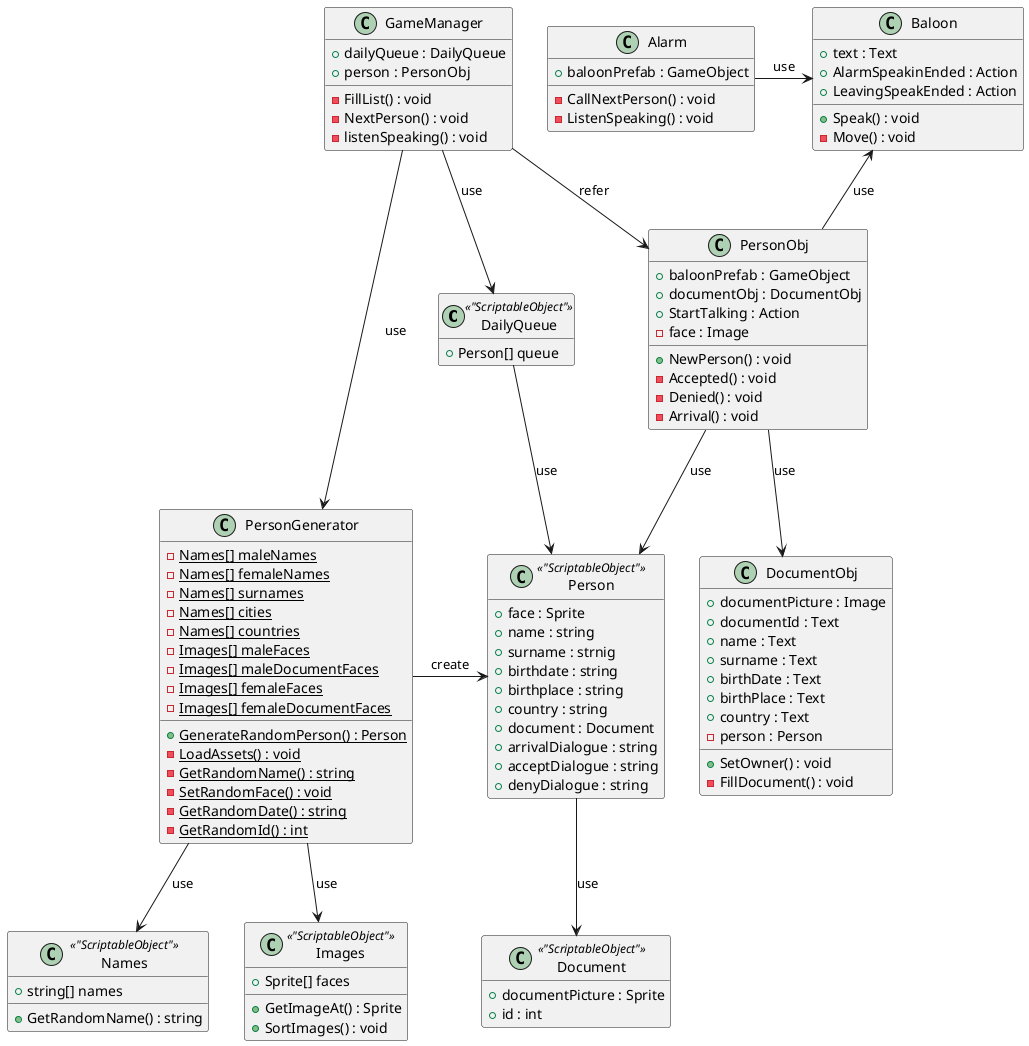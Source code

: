 @startuml
hide empty fields
hide empty methods

class DailyQueue << "ScriptableObject" >>
{
    + Person[] queue
}

class Document << "ScriptableObject" >>
{
    + documentPicture : Sprite
    + id : int
}

Class Person << "ScriptableObject" >>
{
	+ face : Sprite
	+ name : string
	+ surname : strnig
	+ birthdate : string
	+ birthplace : string
	+ country : string
	+ document : Document	
	+ arrivalDialogue : string
	+ acceptDialogue : string
	+ denyDialogue : string
}

Class Names << "ScriptableObject" >>
{
    + string[] names
    
    + GetRandomName() : string
}

Class Images << "ScriptableObject" >>
{
    + Sprite[] faces
    
    + GetImageAt() : Sprite
    + SortImages() : void
}

Class GameManager
{
    + dailyQueue : DailyQueue
    + person : PersonObj
    
    - FillList() : void
    - NextPerson() : void
    - listenSpeaking() : void
}

Class Alarm
{
    + baloonPrefab : GameObject
    - CallNextPerson() : void
    - ListenSpeaking() : void
}

Class Baloon
{
    + text : Text
    + AlarmSpeakinEnded : Action
    + LeavingSpeakEnded : Action

    + Speak() : void
    - Move() : void
}

Class DocumentObj
{
    + documentPicture : Image
    + documentId : Text
    + name : Text
    + surname : Text
    + birthDate : Text
    + birthPlace : Text
    + country : Text
    - person : Person
    
    + SetOwner() : void
    - FillDocument() : void
}

Class PersonObj
{
    + baloonPrefab : GameObject
    + documentObj : DocumentObj
    + StartTalking : Action
    - face : Image
    
    + NewPerson() : void
    - Accepted() : void
    - Denied() : void
    - Arrival() : void    
}

Class PersonGenerator
{
    {static} - Names[] maleNames
    {static} - Names[] femaleNames
    {static} - Names[] surnames
    {static} - Names[] cities
    {static} - Names[] countries
    {static} - Images[] maleFaces
    {static} - Images[] maleDocumentFaces
    {static} - Images[] femaleFaces
    {static} - Images[] femaleDocumentFaces
    
    {static} + GenerateRandomPerson() : Person
    {static} - LoadAssets() : void
    {static} - GetRandomName() : string
    {static} - SetRandomFace() : void
    {static} - GetRandomDate() : string
    {static} - GetRandomId() : int
}

GameManager ---> PersonGenerator : use
GameManager --> DailyQueue : use
GameManager --> PersonObj : refer
PersonGenerator --> Names : use
PersonGenerator --> Images : use
PersonGenerator -> Person : create
Person --> Document : use
PersonObj --> Person : use
DailyQueue --> Person : use
PersonObj --> DocumentObj : use
Alarm -> Baloon : use 
Baloon <-- PersonObj : use

@enduml